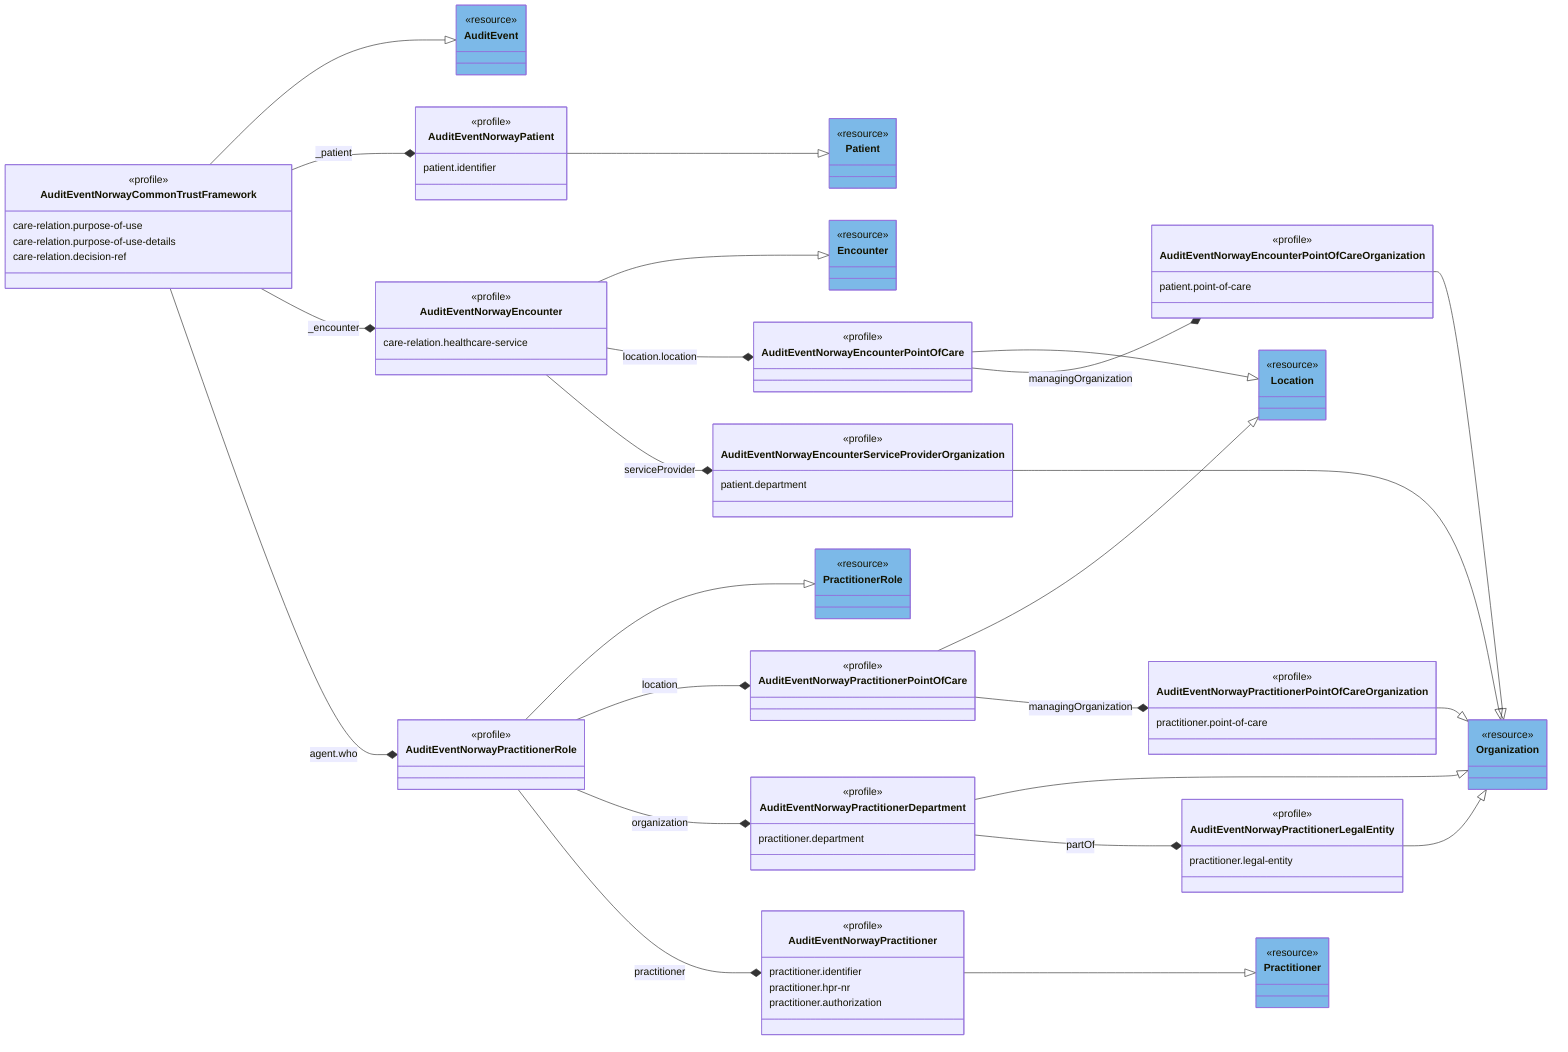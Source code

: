 classDiagram
   direction RL
   class AuditEvent { <<resource>>  }
   style AuditEvent fill:#7CB9E8
   class Practitioner { <<resource>> }
   style Practitioner fill:#7CB9E8   
   class PractitionerRole { <<resource>> }
   style PractitionerRole fill:#7CB9E8      
   class Organization { <<resource>> }
   style Organization fill:#7CB9E8         
   class Location { <<resource>> }
   style Location fill:#7CB9E8        
   class Patient { <<resource>> }
   style Patient fill:#7CB9E8           
   class Encounter { <<resource>> }
   style Encounter fill:#7CB9E8              
  
   class AuditEventNorwayCommonTrustFramework {
     <<profile>>
     care-relation.purpose-of-use
     care-relation.purpose-of-use-details
     care-relation.decision-ref     
   }
   class AuditEventNorwayPractitionerRole {<<profile>>}
   class AuditEventNorwayPractitionerDepartment { 
     <<profile>>
     practitioner.department
   }   
   class AuditEventNorwayPractitioner  {
     <<profile>>
     practitioner.identifier
     practitioner.hpr-nr
     practitioner.authorization
   }

   class AuditEventNorwayPractitionerLegalEntity {
     <<profile>>
     practitioner.legal-entity
   }
   class AuditEventNorwayPractitionerPointOfCare {<<profile>>}
   class AuditEventNorwayPractitionerPointOfCareOrganization {
     <<profile>>
     practitioner.point-of-care
   }
   class AuditEventNorwayEncounter {
     <<profile>>
     care-relation.healthcare-service
   }
   class AuditEventNorwayPatient {
     <<profile>>
     patient.identifier
   }
   class AuditEventNorwayEncounterPointOfCare {<<profile>>}
   class AuditEventNorwayEncounterPointOfCareOrganization {
     <<profile>>
     patient.point-of-care     
   }
   class AuditEventNorwayEncounterServiceProviderOrganization {
     <<profile>>
     patient.department
   }

   AuditEvent <|-- AuditEventNorwayCommonTrustFramework 
   PractitionerRole <|-- AuditEventNorwayPractitionerRole
   Practitioner <|-- AuditEventNorwayPractitioner
   Organization <|-- AuditEventNorwayPractitionerDepartment   
   Organization <|-- AuditEventNorwayPractitionerLegalEntity
   Organization <|-- AuditEventNorwayEncounterPointOfCareOrganization
   Organization <|-- AuditEventNorwayPractitionerPointOfCareOrganization
   Organization <|-- AuditEventNorwayEncounterServiceProviderOrganization
   Location <|-- AuditEventNorwayEncounterPointOfCare
   Location <|-- AuditEventNorwayPractitionerPointOfCare
   Patient <|-- AuditEventNorwayPatient
   Encounter <|-- AuditEventNorwayEncounter


    AuditEventNorwayPractitionerPointOfCareOrganization *-- AuditEventNorwayPractitionerPointOfCare : managingOrganization
    AuditEventNorwayPractitionerLegalEntity *-- AuditEventNorwayPractitionerDepartment : partOf
    AuditEventNorwayEncounterPointOfCare *-- AuditEventNorwayEncounter : location.location
    AuditEventNorwayEncounterServiceProviderOrganization *-- AuditEventNorwayEncounter: serviceProvider
    AuditEventNorwayEncounterPointOfCareOrganization *-- AuditEventNorwayEncounterPointOfCare : managingOrganization
    AuditEventNorwayPractitionerPointOfCare *-- AuditEventNorwayPractitionerRole : location
    AuditEventNorwayPractitionerDepartment *-- AuditEventNorwayPractitionerRole : organization
    AuditEventNorwayPractitioner *-- AuditEventNorwayPractitionerRole : practitioner
    AuditEventNorwayPatient *-- AuditEventNorwayCommonTrustFramework  : _patient
    AuditEventNorwayEncounter *-- AuditEventNorwayCommonTrustFramework  : _encounter
    AuditEventNorwayPractitionerRole *-- AuditEventNorwayCommonTrustFramework  : agent.who
    
   

    link AuditEvent "https://hl7.org/fhir/R4/auditevent.html" 
    link Practitioner "https://hl7.org/fhir/R4/practitioner.html" 
    link PractitionerRole "https://hl7.org/fhir/R4/practitionerrole.html" 
    link Organization "https://hl7.org/fhir/R4/organization.html" 
    link Location "https://hl7.org/fhir/R4/location.html" 
    link Patient  "https://hl7.org/fhir/R4/patient.html" 
    link Encounter "https://hl7.org/fhir/R4/encounter.html" 

    link AuditEventNorwayCommonTrustFramework "StructureDefinition-auditevent-norway-profile.html"
    link AuditEventNorwayPractitionerRole "StructureDefinition-AuditEventNorwayPractitionerRole.html"
    link AuditEventNorwayPractitionerDepartment "StructureDefinition-AuditEventNorwayPractitionerDepartment.html"
    link AuditEventNorwayPractitioner "StructureDefinition-AuditEventNorwayPractitioner.html"
    link AuditEventNorwayPractitionerLegalEntity "StructureDefinition-AuditEventNorwayPractitionerLegalEntity.html"
    link AuditEventNorwayPractitionerPointOfCare "StructureDefinition-AuditEventNorwayPractitionerPointOfCare.html"
    link AuditEventNorwayPractitionerPointOfCareOrganization "StructureDefinition-AuditEventNorwayPractitionerPointOfCareOrganization.html"
    link AuditEventNorwayEncounter "StructureDefinition-AuditEventNorwayEncounter.html"
    link AuditEventNorwayPatient "StructureDefinition-AuditEventNorwayPatient.html"
    link AuditEventNorwayEncounterPointOfCare "StructureDefinition-AuditEventNorwayEncounterPointOfCare.html"
    link AuditEventNorwayEncounterPointOfCareOrganization "StructureDefinition-AuditEventNorwayEncounterPointOfCareOrganization.html"
    link AuditEventNorwayEncounterServiceProviderOrganization "StructureDefinition-AuditEventNorwayEncounterServiceProviderOrganization.html"